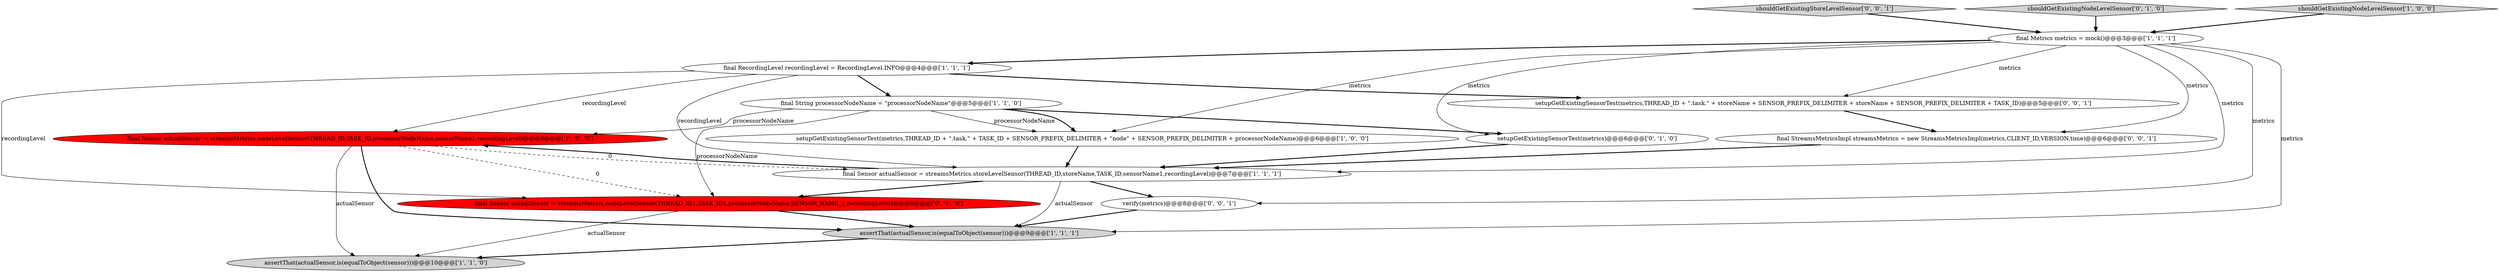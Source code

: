 digraph {
1 [style = filled, label = "final RecordingLevel recordingLevel = RecordingLevel.INFO@@@4@@@['1', '1', '1']", fillcolor = white, shape = ellipse image = "AAA0AAABBB1BBB"];
7 [style = filled, label = "assertThat(actualSensor,is(equalToObject(sensor)))@@@10@@@['1', '1', '0']", fillcolor = lightgray, shape = ellipse image = "AAA0AAABBB1BBB"];
3 [style = filled, label = "assertThat(actualSensor,is(equalToObject(sensor)))@@@9@@@['1', '1', '1']", fillcolor = lightgray, shape = ellipse image = "AAA0AAABBB1BBB"];
5 [style = filled, label = "final Sensor actualSensor = streamsMetrics.nodeLevelSensor(THREAD_ID,TASK_ID,processorNodeName,sensorName1,recordingLevel)@@@8@@@['1', '0', '0']", fillcolor = red, shape = ellipse image = "AAA1AAABBB1BBB"];
12 [style = filled, label = "shouldGetExistingStoreLevelSensor['0', '0', '1']", fillcolor = lightgray, shape = diamond image = "AAA0AAABBB3BBB"];
11 [style = filled, label = "shouldGetExistingNodeLevelSensor['0', '1', '0']", fillcolor = lightgray, shape = diamond image = "AAA0AAABBB2BBB"];
4 [style = filled, label = "setupGetExistingSensorTest(metrics,THREAD_ID + \".task.\" + TASK_ID + SENSOR_PREFIX_DELIMITER + \"node\" + SENSOR_PREFIX_DELIMITER + processorNodeName)@@@6@@@['1', '0', '0']", fillcolor = white, shape = ellipse image = "AAA0AAABBB1BBB"];
13 [style = filled, label = "final StreamsMetricsImpl streamsMetrics = new StreamsMetricsImpl(metrics,CLIENT_ID,VERSION,time)@@@6@@@['0', '0', '1']", fillcolor = white, shape = ellipse image = "AAA0AAABBB3BBB"];
6 [style = filled, label = "final Metrics metrics = mock()@@@3@@@['1', '1', '1']", fillcolor = white, shape = ellipse image = "AAA0AAABBB1BBB"];
15 [style = filled, label = "verify(metrics)@@@8@@@['0', '0', '1']", fillcolor = white, shape = ellipse image = "AAA0AAABBB3BBB"];
14 [style = filled, label = "setupGetExistingSensorTest(metrics,THREAD_ID + \".task.\" + storeName + SENSOR_PREFIX_DELIMITER + storeName + SENSOR_PREFIX_DELIMITER + TASK_ID)@@@5@@@['0', '0', '1']", fillcolor = white, shape = ellipse image = "AAA0AAABBB3BBB"];
0 [style = filled, label = "final Sensor actualSensor = streamsMetrics.storeLevelSensor(THREAD_ID,storeName,TASK_ID,sensorName1,recordingLevel)@@@7@@@['1', '1', '1']", fillcolor = white, shape = ellipse image = "AAA0AAABBB1BBB"];
10 [style = filled, label = "final Sensor actualSensor = streamsMetrics.nodeLevelSensor(THREAD_ID1,TASK_ID1,processorNodeName,SENSOR_NAME_1,recordingLevel)@@@8@@@['0', '1', '0']", fillcolor = red, shape = ellipse image = "AAA1AAABBB2BBB"];
2 [style = filled, label = "final String processorNodeName = \"processorNodeName\"@@@5@@@['1', '1', '0']", fillcolor = white, shape = ellipse image = "AAA0AAABBB1BBB"];
9 [style = filled, label = "setupGetExistingSensorTest(metrics)@@@6@@@['0', '1', '0']", fillcolor = white, shape = ellipse image = "AAA0AAABBB2BBB"];
8 [style = filled, label = "shouldGetExistingNodeLevelSensor['1', '0', '0']", fillcolor = lightgray, shape = diamond image = "AAA0AAABBB1BBB"];
5->3 [style = bold, label=""];
9->0 [style = bold, label=""];
2->4 [style = solid, label="processorNodeName"];
2->5 [style = solid, label="processorNodeName"];
6->15 [style = solid, label="metrics"];
11->6 [style = bold, label=""];
10->3 [style = bold, label=""];
8->6 [style = bold, label=""];
2->9 [style = bold, label=""];
6->13 [style = solid, label="metrics"];
15->3 [style = bold, label=""];
12->6 [style = bold, label=""];
2->4 [style = bold, label=""];
0->15 [style = bold, label=""];
4->0 [style = bold, label=""];
1->5 [style = solid, label="recordingLevel"];
6->1 [style = bold, label=""];
0->10 [style = bold, label=""];
5->10 [style = dashed, label="0"];
3->7 [style = bold, label=""];
6->0 [style = solid, label="metrics"];
6->4 [style = solid, label="metrics"];
6->3 [style = solid, label="metrics"];
1->0 [style = solid, label="recordingLevel"];
2->10 [style = solid, label="processorNodeName"];
5->0 [style = dashed, label="0"];
1->14 [style = bold, label=""];
1->2 [style = bold, label=""];
14->13 [style = bold, label=""];
5->7 [style = solid, label="actualSensor"];
6->9 [style = solid, label="metrics"];
10->7 [style = solid, label="actualSensor"];
6->14 [style = solid, label="metrics"];
0->3 [style = solid, label="actualSensor"];
0->5 [style = bold, label=""];
13->0 [style = bold, label=""];
1->10 [style = solid, label="recordingLevel"];
}
